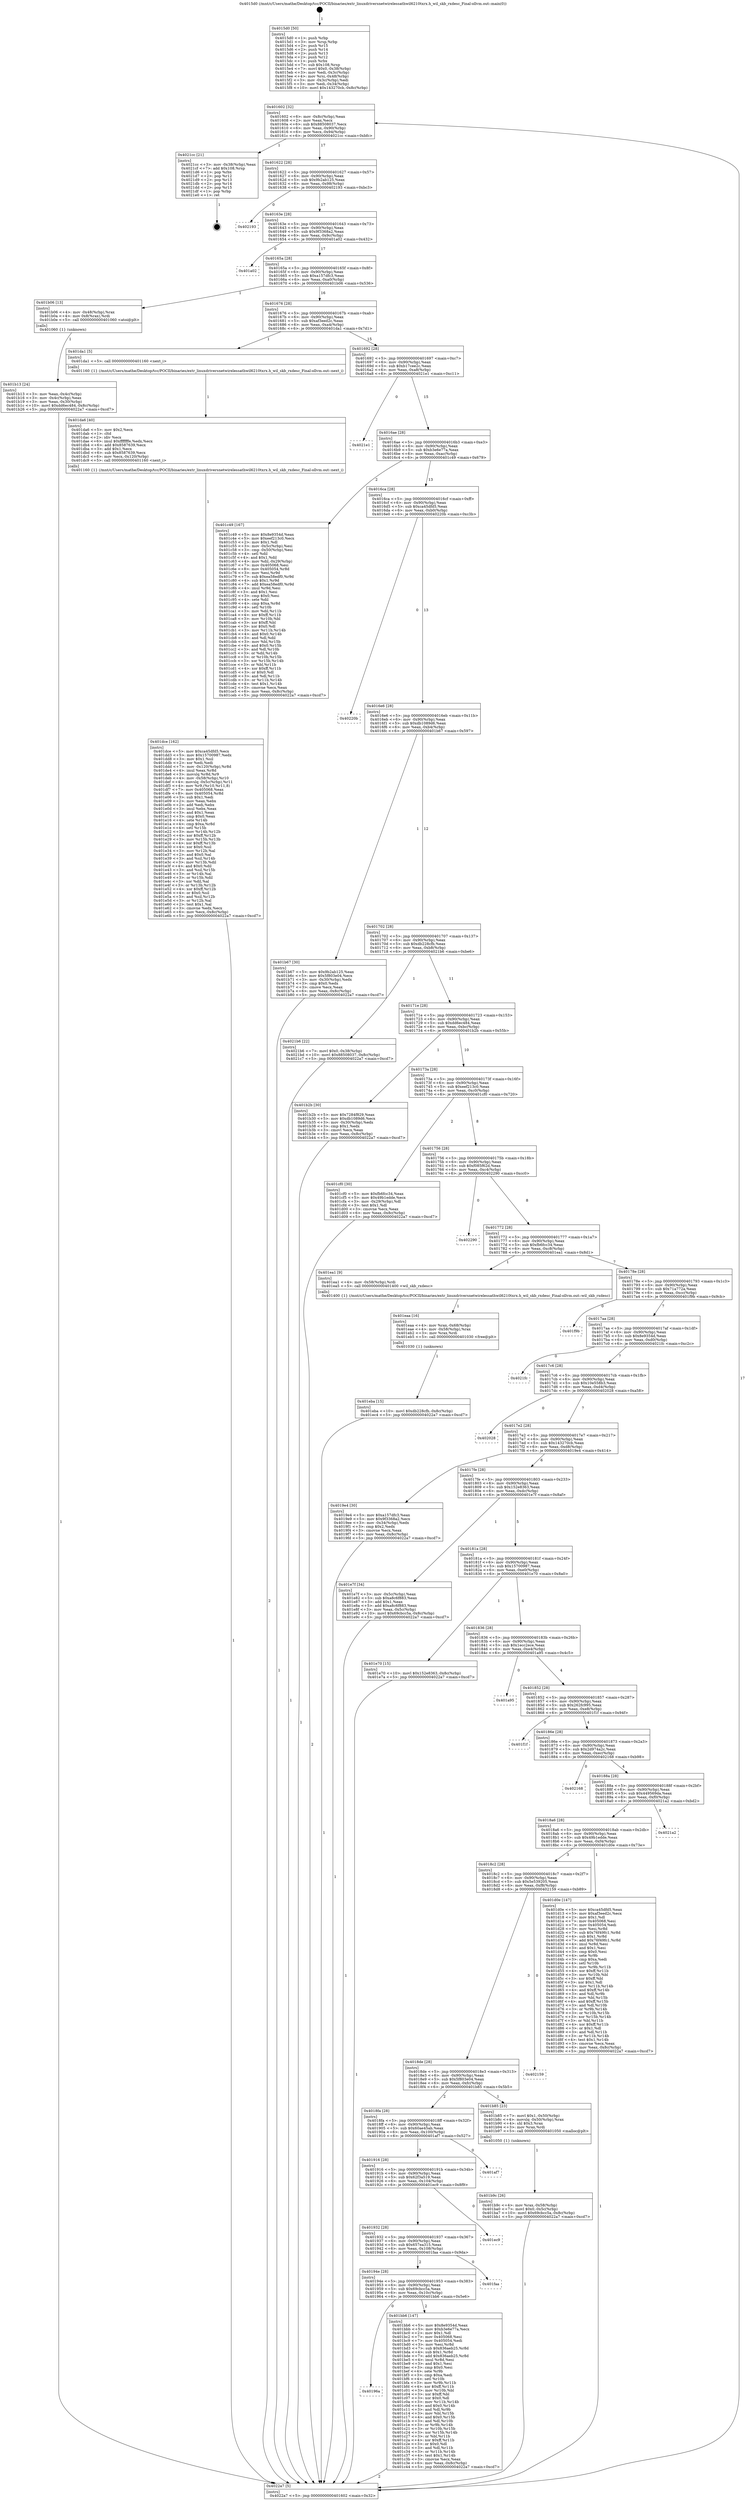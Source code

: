 digraph "0x4015d0" {
  label = "0x4015d0 (/mnt/c/Users/mathe/Desktop/tcc/POCII/binaries/extr_linuxdriversnetwirelessathwil6210txrx.h_wil_skb_rxdesc_Final-ollvm.out::main(0))"
  labelloc = "t"
  node[shape=record]

  Entry [label="",width=0.3,height=0.3,shape=circle,fillcolor=black,style=filled]
  "0x401602" [label="{
     0x401602 [32]\l
     | [instrs]\l
     &nbsp;&nbsp;0x401602 \<+6\>: mov -0x8c(%rbp),%eax\l
     &nbsp;&nbsp;0x401608 \<+2\>: mov %eax,%ecx\l
     &nbsp;&nbsp;0x40160a \<+6\>: sub $0x88508037,%ecx\l
     &nbsp;&nbsp;0x401610 \<+6\>: mov %eax,-0x90(%rbp)\l
     &nbsp;&nbsp;0x401616 \<+6\>: mov %ecx,-0x94(%rbp)\l
     &nbsp;&nbsp;0x40161c \<+6\>: je 00000000004021cc \<main+0xbfc\>\l
  }"]
  "0x4021cc" [label="{
     0x4021cc [21]\l
     | [instrs]\l
     &nbsp;&nbsp;0x4021cc \<+3\>: mov -0x38(%rbp),%eax\l
     &nbsp;&nbsp;0x4021cf \<+7\>: add $0x108,%rsp\l
     &nbsp;&nbsp;0x4021d6 \<+1\>: pop %rbx\l
     &nbsp;&nbsp;0x4021d7 \<+2\>: pop %r12\l
     &nbsp;&nbsp;0x4021d9 \<+2\>: pop %r13\l
     &nbsp;&nbsp;0x4021db \<+2\>: pop %r14\l
     &nbsp;&nbsp;0x4021dd \<+2\>: pop %r15\l
     &nbsp;&nbsp;0x4021df \<+1\>: pop %rbp\l
     &nbsp;&nbsp;0x4021e0 \<+1\>: ret\l
  }"]
  "0x401622" [label="{
     0x401622 [28]\l
     | [instrs]\l
     &nbsp;&nbsp;0x401622 \<+5\>: jmp 0000000000401627 \<main+0x57\>\l
     &nbsp;&nbsp;0x401627 \<+6\>: mov -0x90(%rbp),%eax\l
     &nbsp;&nbsp;0x40162d \<+5\>: sub $0x9b2ab125,%eax\l
     &nbsp;&nbsp;0x401632 \<+6\>: mov %eax,-0x98(%rbp)\l
     &nbsp;&nbsp;0x401638 \<+6\>: je 0000000000402193 \<main+0xbc3\>\l
  }"]
  Exit [label="",width=0.3,height=0.3,shape=circle,fillcolor=black,style=filled,peripheries=2]
  "0x402193" [label="{
     0x402193\l
  }", style=dashed]
  "0x40163e" [label="{
     0x40163e [28]\l
     | [instrs]\l
     &nbsp;&nbsp;0x40163e \<+5\>: jmp 0000000000401643 \<main+0x73\>\l
     &nbsp;&nbsp;0x401643 \<+6\>: mov -0x90(%rbp),%eax\l
     &nbsp;&nbsp;0x401649 \<+5\>: sub $0x9f3368a2,%eax\l
     &nbsp;&nbsp;0x40164e \<+6\>: mov %eax,-0x9c(%rbp)\l
     &nbsp;&nbsp;0x401654 \<+6\>: je 0000000000401a02 \<main+0x432\>\l
  }"]
  "0x401eba" [label="{
     0x401eba [15]\l
     | [instrs]\l
     &nbsp;&nbsp;0x401eba \<+10\>: movl $0xdb228cfb,-0x8c(%rbp)\l
     &nbsp;&nbsp;0x401ec4 \<+5\>: jmp 00000000004022a7 \<main+0xcd7\>\l
  }"]
  "0x401a02" [label="{
     0x401a02\l
  }", style=dashed]
  "0x40165a" [label="{
     0x40165a [28]\l
     | [instrs]\l
     &nbsp;&nbsp;0x40165a \<+5\>: jmp 000000000040165f \<main+0x8f\>\l
     &nbsp;&nbsp;0x40165f \<+6\>: mov -0x90(%rbp),%eax\l
     &nbsp;&nbsp;0x401665 \<+5\>: sub $0xa157dfc3,%eax\l
     &nbsp;&nbsp;0x40166a \<+6\>: mov %eax,-0xa0(%rbp)\l
     &nbsp;&nbsp;0x401670 \<+6\>: je 0000000000401b06 \<main+0x536\>\l
  }"]
  "0x401eaa" [label="{
     0x401eaa [16]\l
     | [instrs]\l
     &nbsp;&nbsp;0x401eaa \<+4\>: mov %rax,-0x68(%rbp)\l
     &nbsp;&nbsp;0x401eae \<+4\>: mov -0x58(%rbp),%rax\l
     &nbsp;&nbsp;0x401eb2 \<+3\>: mov %rax,%rdi\l
     &nbsp;&nbsp;0x401eb5 \<+5\>: call 0000000000401030 \<free@plt\>\l
     | [calls]\l
     &nbsp;&nbsp;0x401030 \{1\} (unknown)\l
  }"]
  "0x401b06" [label="{
     0x401b06 [13]\l
     | [instrs]\l
     &nbsp;&nbsp;0x401b06 \<+4\>: mov -0x48(%rbp),%rax\l
     &nbsp;&nbsp;0x401b0a \<+4\>: mov 0x8(%rax),%rdi\l
     &nbsp;&nbsp;0x401b0e \<+5\>: call 0000000000401060 \<atoi@plt\>\l
     | [calls]\l
     &nbsp;&nbsp;0x401060 \{1\} (unknown)\l
  }"]
  "0x401676" [label="{
     0x401676 [28]\l
     | [instrs]\l
     &nbsp;&nbsp;0x401676 \<+5\>: jmp 000000000040167b \<main+0xab\>\l
     &nbsp;&nbsp;0x40167b \<+6\>: mov -0x90(%rbp),%eax\l
     &nbsp;&nbsp;0x401681 \<+5\>: sub $0xaf3eed2c,%eax\l
     &nbsp;&nbsp;0x401686 \<+6\>: mov %eax,-0xa4(%rbp)\l
     &nbsp;&nbsp;0x40168c \<+6\>: je 0000000000401da1 \<main+0x7d1\>\l
  }"]
  "0x401dce" [label="{
     0x401dce [162]\l
     | [instrs]\l
     &nbsp;&nbsp;0x401dce \<+5\>: mov $0xca45dfd5,%ecx\l
     &nbsp;&nbsp;0x401dd3 \<+5\>: mov $0x15700987,%edx\l
     &nbsp;&nbsp;0x401dd8 \<+3\>: mov $0x1,%sil\l
     &nbsp;&nbsp;0x401ddb \<+2\>: xor %edi,%edi\l
     &nbsp;&nbsp;0x401ddd \<+7\>: mov -0x120(%rbp),%r8d\l
     &nbsp;&nbsp;0x401de4 \<+4\>: imul %eax,%r8d\l
     &nbsp;&nbsp;0x401de8 \<+3\>: movslq %r8d,%r9\l
     &nbsp;&nbsp;0x401deb \<+4\>: mov -0x58(%rbp),%r10\l
     &nbsp;&nbsp;0x401def \<+4\>: movslq -0x5c(%rbp),%r11\l
     &nbsp;&nbsp;0x401df3 \<+4\>: mov %r9,(%r10,%r11,8)\l
     &nbsp;&nbsp;0x401df7 \<+7\>: mov 0x405068,%eax\l
     &nbsp;&nbsp;0x401dfe \<+8\>: mov 0x405054,%r8d\l
     &nbsp;&nbsp;0x401e06 \<+3\>: sub $0x1,%edi\l
     &nbsp;&nbsp;0x401e09 \<+2\>: mov %eax,%ebx\l
     &nbsp;&nbsp;0x401e0b \<+2\>: add %edi,%ebx\l
     &nbsp;&nbsp;0x401e0d \<+3\>: imul %ebx,%eax\l
     &nbsp;&nbsp;0x401e10 \<+3\>: and $0x1,%eax\l
     &nbsp;&nbsp;0x401e13 \<+3\>: cmp $0x0,%eax\l
     &nbsp;&nbsp;0x401e16 \<+4\>: sete %r14b\l
     &nbsp;&nbsp;0x401e1a \<+4\>: cmp $0xa,%r8d\l
     &nbsp;&nbsp;0x401e1e \<+4\>: setl %r15b\l
     &nbsp;&nbsp;0x401e22 \<+3\>: mov %r14b,%r12b\l
     &nbsp;&nbsp;0x401e25 \<+4\>: xor $0xff,%r12b\l
     &nbsp;&nbsp;0x401e29 \<+3\>: mov %r15b,%r13b\l
     &nbsp;&nbsp;0x401e2c \<+4\>: xor $0xff,%r13b\l
     &nbsp;&nbsp;0x401e30 \<+4\>: xor $0x0,%sil\l
     &nbsp;&nbsp;0x401e34 \<+3\>: mov %r12b,%al\l
     &nbsp;&nbsp;0x401e37 \<+2\>: and $0x0,%al\l
     &nbsp;&nbsp;0x401e39 \<+3\>: and %sil,%r14b\l
     &nbsp;&nbsp;0x401e3c \<+3\>: mov %r13b,%dil\l
     &nbsp;&nbsp;0x401e3f \<+4\>: and $0x0,%dil\l
     &nbsp;&nbsp;0x401e43 \<+3\>: and %sil,%r15b\l
     &nbsp;&nbsp;0x401e46 \<+3\>: or %r14b,%al\l
     &nbsp;&nbsp;0x401e49 \<+3\>: or %r15b,%dil\l
     &nbsp;&nbsp;0x401e4c \<+3\>: xor %dil,%al\l
     &nbsp;&nbsp;0x401e4f \<+3\>: or %r13b,%r12b\l
     &nbsp;&nbsp;0x401e52 \<+4\>: xor $0xff,%r12b\l
     &nbsp;&nbsp;0x401e56 \<+4\>: or $0x0,%sil\l
     &nbsp;&nbsp;0x401e5a \<+3\>: and %sil,%r12b\l
     &nbsp;&nbsp;0x401e5d \<+3\>: or %r12b,%al\l
     &nbsp;&nbsp;0x401e60 \<+2\>: test $0x1,%al\l
     &nbsp;&nbsp;0x401e62 \<+3\>: cmovne %edx,%ecx\l
     &nbsp;&nbsp;0x401e65 \<+6\>: mov %ecx,-0x8c(%rbp)\l
     &nbsp;&nbsp;0x401e6b \<+5\>: jmp 00000000004022a7 \<main+0xcd7\>\l
  }"]
  "0x401da1" [label="{
     0x401da1 [5]\l
     | [instrs]\l
     &nbsp;&nbsp;0x401da1 \<+5\>: call 0000000000401160 \<next_i\>\l
     | [calls]\l
     &nbsp;&nbsp;0x401160 \{1\} (/mnt/c/Users/mathe/Desktop/tcc/POCII/binaries/extr_linuxdriversnetwirelessathwil6210txrx.h_wil_skb_rxdesc_Final-ollvm.out::next_i)\l
  }"]
  "0x401692" [label="{
     0x401692 [28]\l
     | [instrs]\l
     &nbsp;&nbsp;0x401692 \<+5\>: jmp 0000000000401697 \<main+0xc7\>\l
     &nbsp;&nbsp;0x401697 \<+6\>: mov -0x90(%rbp),%eax\l
     &nbsp;&nbsp;0x40169d \<+5\>: sub $0xb17cee2c,%eax\l
     &nbsp;&nbsp;0x4016a2 \<+6\>: mov %eax,-0xa8(%rbp)\l
     &nbsp;&nbsp;0x4016a8 \<+6\>: je 00000000004021e1 \<main+0xc11\>\l
  }"]
  "0x401da6" [label="{
     0x401da6 [40]\l
     | [instrs]\l
     &nbsp;&nbsp;0x401da6 \<+5\>: mov $0x2,%ecx\l
     &nbsp;&nbsp;0x401dab \<+1\>: cltd\l
     &nbsp;&nbsp;0x401dac \<+2\>: idiv %ecx\l
     &nbsp;&nbsp;0x401dae \<+6\>: imul $0xfffffffe,%edx,%ecx\l
     &nbsp;&nbsp;0x401db4 \<+6\>: add $0x8587639,%ecx\l
     &nbsp;&nbsp;0x401dba \<+3\>: add $0x1,%ecx\l
     &nbsp;&nbsp;0x401dbd \<+6\>: sub $0x8587639,%ecx\l
     &nbsp;&nbsp;0x401dc3 \<+6\>: mov %ecx,-0x120(%rbp)\l
     &nbsp;&nbsp;0x401dc9 \<+5\>: call 0000000000401160 \<next_i\>\l
     | [calls]\l
     &nbsp;&nbsp;0x401160 \{1\} (/mnt/c/Users/mathe/Desktop/tcc/POCII/binaries/extr_linuxdriversnetwirelessathwil6210txrx.h_wil_skb_rxdesc_Final-ollvm.out::next_i)\l
  }"]
  "0x4021e1" [label="{
     0x4021e1\l
  }", style=dashed]
  "0x4016ae" [label="{
     0x4016ae [28]\l
     | [instrs]\l
     &nbsp;&nbsp;0x4016ae \<+5\>: jmp 00000000004016b3 \<main+0xe3\>\l
     &nbsp;&nbsp;0x4016b3 \<+6\>: mov -0x90(%rbp),%eax\l
     &nbsp;&nbsp;0x4016b9 \<+5\>: sub $0xb3e6e77a,%eax\l
     &nbsp;&nbsp;0x4016be \<+6\>: mov %eax,-0xac(%rbp)\l
     &nbsp;&nbsp;0x4016c4 \<+6\>: je 0000000000401c49 \<main+0x679\>\l
  }"]
  "0x40196a" [label="{
     0x40196a\l
  }", style=dashed]
  "0x401c49" [label="{
     0x401c49 [167]\l
     | [instrs]\l
     &nbsp;&nbsp;0x401c49 \<+5\>: mov $0x8e9354d,%eax\l
     &nbsp;&nbsp;0x401c4e \<+5\>: mov $0xeef213c0,%ecx\l
     &nbsp;&nbsp;0x401c53 \<+2\>: mov $0x1,%dl\l
     &nbsp;&nbsp;0x401c55 \<+3\>: mov -0x5c(%rbp),%esi\l
     &nbsp;&nbsp;0x401c58 \<+3\>: cmp -0x50(%rbp),%esi\l
     &nbsp;&nbsp;0x401c5b \<+4\>: setl %dil\l
     &nbsp;&nbsp;0x401c5f \<+4\>: and $0x1,%dil\l
     &nbsp;&nbsp;0x401c63 \<+4\>: mov %dil,-0x29(%rbp)\l
     &nbsp;&nbsp;0x401c67 \<+7\>: mov 0x405068,%esi\l
     &nbsp;&nbsp;0x401c6e \<+8\>: mov 0x405054,%r8d\l
     &nbsp;&nbsp;0x401c76 \<+3\>: mov %esi,%r9d\l
     &nbsp;&nbsp;0x401c79 \<+7\>: sub $0xea58edf0,%r9d\l
     &nbsp;&nbsp;0x401c80 \<+4\>: sub $0x1,%r9d\l
     &nbsp;&nbsp;0x401c84 \<+7\>: add $0xea58edf0,%r9d\l
     &nbsp;&nbsp;0x401c8b \<+4\>: imul %r9d,%esi\l
     &nbsp;&nbsp;0x401c8f \<+3\>: and $0x1,%esi\l
     &nbsp;&nbsp;0x401c92 \<+3\>: cmp $0x0,%esi\l
     &nbsp;&nbsp;0x401c95 \<+4\>: sete %dil\l
     &nbsp;&nbsp;0x401c99 \<+4\>: cmp $0xa,%r8d\l
     &nbsp;&nbsp;0x401c9d \<+4\>: setl %r10b\l
     &nbsp;&nbsp;0x401ca1 \<+3\>: mov %dil,%r11b\l
     &nbsp;&nbsp;0x401ca4 \<+4\>: xor $0xff,%r11b\l
     &nbsp;&nbsp;0x401ca8 \<+3\>: mov %r10b,%bl\l
     &nbsp;&nbsp;0x401cab \<+3\>: xor $0xff,%bl\l
     &nbsp;&nbsp;0x401cae \<+3\>: xor $0x0,%dl\l
     &nbsp;&nbsp;0x401cb1 \<+3\>: mov %r11b,%r14b\l
     &nbsp;&nbsp;0x401cb4 \<+4\>: and $0x0,%r14b\l
     &nbsp;&nbsp;0x401cb8 \<+3\>: and %dl,%dil\l
     &nbsp;&nbsp;0x401cbb \<+3\>: mov %bl,%r15b\l
     &nbsp;&nbsp;0x401cbe \<+4\>: and $0x0,%r15b\l
     &nbsp;&nbsp;0x401cc2 \<+3\>: and %dl,%r10b\l
     &nbsp;&nbsp;0x401cc5 \<+3\>: or %dil,%r14b\l
     &nbsp;&nbsp;0x401cc8 \<+3\>: or %r10b,%r15b\l
     &nbsp;&nbsp;0x401ccb \<+3\>: xor %r15b,%r14b\l
     &nbsp;&nbsp;0x401cce \<+3\>: or %bl,%r11b\l
     &nbsp;&nbsp;0x401cd1 \<+4\>: xor $0xff,%r11b\l
     &nbsp;&nbsp;0x401cd5 \<+3\>: or $0x0,%dl\l
     &nbsp;&nbsp;0x401cd8 \<+3\>: and %dl,%r11b\l
     &nbsp;&nbsp;0x401cdb \<+3\>: or %r11b,%r14b\l
     &nbsp;&nbsp;0x401cde \<+4\>: test $0x1,%r14b\l
     &nbsp;&nbsp;0x401ce2 \<+3\>: cmovne %ecx,%eax\l
     &nbsp;&nbsp;0x401ce5 \<+6\>: mov %eax,-0x8c(%rbp)\l
     &nbsp;&nbsp;0x401ceb \<+5\>: jmp 00000000004022a7 \<main+0xcd7\>\l
  }"]
  "0x4016ca" [label="{
     0x4016ca [28]\l
     | [instrs]\l
     &nbsp;&nbsp;0x4016ca \<+5\>: jmp 00000000004016cf \<main+0xff\>\l
     &nbsp;&nbsp;0x4016cf \<+6\>: mov -0x90(%rbp),%eax\l
     &nbsp;&nbsp;0x4016d5 \<+5\>: sub $0xca45dfd5,%eax\l
     &nbsp;&nbsp;0x4016da \<+6\>: mov %eax,-0xb0(%rbp)\l
     &nbsp;&nbsp;0x4016e0 \<+6\>: je 000000000040220b \<main+0xc3b\>\l
  }"]
  "0x401bb6" [label="{
     0x401bb6 [147]\l
     | [instrs]\l
     &nbsp;&nbsp;0x401bb6 \<+5\>: mov $0x8e9354d,%eax\l
     &nbsp;&nbsp;0x401bbb \<+5\>: mov $0xb3e6e77a,%ecx\l
     &nbsp;&nbsp;0x401bc0 \<+2\>: mov $0x1,%dl\l
     &nbsp;&nbsp;0x401bc2 \<+7\>: mov 0x405068,%esi\l
     &nbsp;&nbsp;0x401bc9 \<+7\>: mov 0x405054,%edi\l
     &nbsp;&nbsp;0x401bd0 \<+3\>: mov %esi,%r8d\l
     &nbsp;&nbsp;0x401bd3 \<+7\>: sub $0x836aeb25,%r8d\l
     &nbsp;&nbsp;0x401bda \<+4\>: sub $0x1,%r8d\l
     &nbsp;&nbsp;0x401bde \<+7\>: add $0x836aeb25,%r8d\l
     &nbsp;&nbsp;0x401be5 \<+4\>: imul %r8d,%esi\l
     &nbsp;&nbsp;0x401be9 \<+3\>: and $0x1,%esi\l
     &nbsp;&nbsp;0x401bec \<+3\>: cmp $0x0,%esi\l
     &nbsp;&nbsp;0x401bef \<+4\>: sete %r9b\l
     &nbsp;&nbsp;0x401bf3 \<+3\>: cmp $0xa,%edi\l
     &nbsp;&nbsp;0x401bf6 \<+4\>: setl %r10b\l
     &nbsp;&nbsp;0x401bfa \<+3\>: mov %r9b,%r11b\l
     &nbsp;&nbsp;0x401bfd \<+4\>: xor $0xff,%r11b\l
     &nbsp;&nbsp;0x401c01 \<+3\>: mov %r10b,%bl\l
     &nbsp;&nbsp;0x401c04 \<+3\>: xor $0xff,%bl\l
     &nbsp;&nbsp;0x401c07 \<+3\>: xor $0x0,%dl\l
     &nbsp;&nbsp;0x401c0a \<+3\>: mov %r11b,%r14b\l
     &nbsp;&nbsp;0x401c0d \<+4\>: and $0x0,%r14b\l
     &nbsp;&nbsp;0x401c11 \<+3\>: and %dl,%r9b\l
     &nbsp;&nbsp;0x401c14 \<+3\>: mov %bl,%r15b\l
     &nbsp;&nbsp;0x401c17 \<+4\>: and $0x0,%r15b\l
     &nbsp;&nbsp;0x401c1b \<+3\>: and %dl,%r10b\l
     &nbsp;&nbsp;0x401c1e \<+3\>: or %r9b,%r14b\l
     &nbsp;&nbsp;0x401c21 \<+3\>: or %r10b,%r15b\l
     &nbsp;&nbsp;0x401c24 \<+3\>: xor %r15b,%r14b\l
     &nbsp;&nbsp;0x401c27 \<+3\>: or %bl,%r11b\l
     &nbsp;&nbsp;0x401c2a \<+4\>: xor $0xff,%r11b\l
     &nbsp;&nbsp;0x401c2e \<+3\>: or $0x0,%dl\l
     &nbsp;&nbsp;0x401c31 \<+3\>: and %dl,%r11b\l
     &nbsp;&nbsp;0x401c34 \<+3\>: or %r11b,%r14b\l
     &nbsp;&nbsp;0x401c37 \<+4\>: test $0x1,%r14b\l
     &nbsp;&nbsp;0x401c3b \<+3\>: cmovne %ecx,%eax\l
     &nbsp;&nbsp;0x401c3e \<+6\>: mov %eax,-0x8c(%rbp)\l
     &nbsp;&nbsp;0x401c44 \<+5\>: jmp 00000000004022a7 \<main+0xcd7\>\l
  }"]
  "0x40220b" [label="{
     0x40220b\l
  }", style=dashed]
  "0x4016e6" [label="{
     0x4016e6 [28]\l
     | [instrs]\l
     &nbsp;&nbsp;0x4016e6 \<+5\>: jmp 00000000004016eb \<main+0x11b\>\l
     &nbsp;&nbsp;0x4016eb \<+6\>: mov -0x90(%rbp),%eax\l
     &nbsp;&nbsp;0x4016f1 \<+5\>: sub $0xdb1089d6,%eax\l
     &nbsp;&nbsp;0x4016f6 \<+6\>: mov %eax,-0xb4(%rbp)\l
     &nbsp;&nbsp;0x4016fc \<+6\>: je 0000000000401b67 \<main+0x597\>\l
  }"]
  "0x40194e" [label="{
     0x40194e [28]\l
     | [instrs]\l
     &nbsp;&nbsp;0x40194e \<+5\>: jmp 0000000000401953 \<main+0x383\>\l
     &nbsp;&nbsp;0x401953 \<+6\>: mov -0x90(%rbp),%eax\l
     &nbsp;&nbsp;0x401959 \<+5\>: sub $0x69cbcc5a,%eax\l
     &nbsp;&nbsp;0x40195e \<+6\>: mov %eax,-0x10c(%rbp)\l
     &nbsp;&nbsp;0x401964 \<+6\>: je 0000000000401bb6 \<main+0x5e6\>\l
  }"]
  "0x401b67" [label="{
     0x401b67 [30]\l
     | [instrs]\l
     &nbsp;&nbsp;0x401b67 \<+5\>: mov $0x9b2ab125,%eax\l
     &nbsp;&nbsp;0x401b6c \<+5\>: mov $0x5f803e04,%ecx\l
     &nbsp;&nbsp;0x401b71 \<+3\>: mov -0x30(%rbp),%edx\l
     &nbsp;&nbsp;0x401b74 \<+3\>: cmp $0x0,%edx\l
     &nbsp;&nbsp;0x401b77 \<+3\>: cmove %ecx,%eax\l
     &nbsp;&nbsp;0x401b7a \<+6\>: mov %eax,-0x8c(%rbp)\l
     &nbsp;&nbsp;0x401b80 \<+5\>: jmp 00000000004022a7 \<main+0xcd7\>\l
  }"]
  "0x401702" [label="{
     0x401702 [28]\l
     | [instrs]\l
     &nbsp;&nbsp;0x401702 \<+5\>: jmp 0000000000401707 \<main+0x137\>\l
     &nbsp;&nbsp;0x401707 \<+6\>: mov -0x90(%rbp),%eax\l
     &nbsp;&nbsp;0x40170d \<+5\>: sub $0xdb228cfb,%eax\l
     &nbsp;&nbsp;0x401712 \<+6\>: mov %eax,-0xb8(%rbp)\l
     &nbsp;&nbsp;0x401718 \<+6\>: je 00000000004021b6 \<main+0xbe6\>\l
  }"]
  "0x401faa" [label="{
     0x401faa\l
  }", style=dashed]
  "0x4021b6" [label="{
     0x4021b6 [22]\l
     | [instrs]\l
     &nbsp;&nbsp;0x4021b6 \<+7\>: movl $0x0,-0x38(%rbp)\l
     &nbsp;&nbsp;0x4021bd \<+10\>: movl $0x88508037,-0x8c(%rbp)\l
     &nbsp;&nbsp;0x4021c7 \<+5\>: jmp 00000000004022a7 \<main+0xcd7\>\l
  }"]
  "0x40171e" [label="{
     0x40171e [28]\l
     | [instrs]\l
     &nbsp;&nbsp;0x40171e \<+5\>: jmp 0000000000401723 \<main+0x153\>\l
     &nbsp;&nbsp;0x401723 \<+6\>: mov -0x90(%rbp),%eax\l
     &nbsp;&nbsp;0x401729 \<+5\>: sub $0xdd6ec484,%eax\l
     &nbsp;&nbsp;0x40172e \<+6\>: mov %eax,-0xbc(%rbp)\l
     &nbsp;&nbsp;0x401734 \<+6\>: je 0000000000401b2b \<main+0x55b\>\l
  }"]
  "0x401932" [label="{
     0x401932 [28]\l
     | [instrs]\l
     &nbsp;&nbsp;0x401932 \<+5\>: jmp 0000000000401937 \<main+0x367\>\l
     &nbsp;&nbsp;0x401937 \<+6\>: mov -0x90(%rbp),%eax\l
     &nbsp;&nbsp;0x40193d \<+5\>: sub $0x657ea315,%eax\l
     &nbsp;&nbsp;0x401942 \<+6\>: mov %eax,-0x108(%rbp)\l
     &nbsp;&nbsp;0x401948 \<+6\>: je 0000000000401faa \<main+0x9da\>\l
  }"]
  "0x401b2b" [label="{
     0x401b2b [30]\l
     | [instrs]\l
     &nbsp;&nbsp;0x401b2b \<+5\>: mov $0x7284f829,%eax\l
     &nbsp;&nbsp;0x401b30 \<+5\>: mov $0xdb1089d6,%ecx\l
     &nbsp;&nbsp;0x401b35 \<+3\>: mov -0x30(%rbp),%edx\l
     &nbsp;&nbsp;0x401b38 \<+3\>: cmp $0x1,%edx\l
     &nbsp;&nbsp;0x401b3b \<+3\>: cmovl %ecx,%eax\l
     &nbsp;&nbsp;0x401b3e \<+6\>: mov %eax,-0x8c(%rbp)\l
     &nbsp;&nbsp;0x401b44 \<+5\>: jmp 00000000004022a7 \<main+0xcd7\>\l
  }"]
  "0x40173a" [label="{
     0x40173a [28]\l
     | [instrs]\l
     &nbsp;&nbsp;0x40173a \<+5\>: jmp 000000000040173f \<main+0x16f\>\l
     &nbsp;&nbsp;0x40173f \<+6\>: mov -0x90(%rbp),%eax\l
     &nbsp;&nbsp;0x401745 \<+5\>: sub $0xeef213c0,%eax\l
     &nbsp;&nbsp;0x40174a \<+6\>: mov %eax,-0xc0(%rbp)\l
     &nbsp;&nbsp;0x401750 \<+6\>: je 0000000000401cf0 \<main+0x720\>\l
  }"]
  "0x401ec9" [label="{
     0x401ec9\l
  }", style=dashed]
  "0x401cf0" [label="{
     0x401cf0 [30]\l
     | [instrs]\l
     &nbsp;&nbsp;0x401cf0 \<+5\>: mov $0xfb6fcc34,%eax\l
     &nbsp;&nbsp;0x401cf5 \<+5\>: mov $0x49b1edde,%ecx\l
     &nbsp;&nbsp;0x401cfa \<+3\>: mov -0x29(%rbp),%dl\l
     &nbsp;&nbsp;0x401cfd \<+3\>: test $0x1,%dl\l
     &nbsp;&nbsp;0x401d00 \<+3\>: cmovne %ecx,%eax\l
     &nbsp;&nbsp;0x401d03 \<+6\>: mov %eax,-0x8c(%rbp)\l
     &nbsp;&nbsp;0x401d09 \<+5\>: jmp 00000000004022a7 \<main+0xcd7\>\l
  }"]
  "0x401756" [label="{
     0x401756 [28]\l
     | [instrs]\l
     &nbsp;&nbsp;0x401756 \<+5\>: jmp 000000000040175b \<main+0x18b\>\l
     &nbsp;&nbsp;0x40175b \<+6\>: mov -0x90(%rbp),%eax\l
     &nbsp;&nbsp;0x401761 \<+5\>: sub $0xf085f62d,%eax\l
     &nbsp;&nbsp;0x401766 \<+6\>: mov %eax,-0xc4(%rbp)\l
     &nbsp;&nbsp;0x40176c \<+6\>: je 0000000000402290 \<main+0xcc0\>\l
  }"]
  "0x401916" [label="{
     0x401916 [28]\l
     | [instrs]\l
     &nbsp;&nbsp;0x401916 \<+5\>: jmp 000000000040191b \<main+0x34b\>\l
     &nbsp;&nbsp;0x40191b \<+6\>: mov -0x90(%rbp),%eax\l
     &nbsp;&nbsp;0x401921 \<+5\>: sub $0x62f3a519,%eax\l
     &nbsp;&nbsp;0x401926 \<+6\>: mov %eax,-0x104(%rbp)\l
     &nbsp;&nbsp;0x40192c \<+6\>: je 0000000000401ec9 \<main+0x8f9\>\l
  }"]
  "0x402290" [label="{
     0x402290\l
  }", style=dashed]
  "0x401772" [label="{
     0x401772 [28]\l
     | [instrs]\l
     &nbsp;&nbsp;0x401772 \<+5\>: jmp 0000000000401777 \<main+0x1a7\>\l
     &nbsp;&nbsp;0x401777 \<+6\>: mov -0x90(%rbp),%eax\l
     &nbsp;&nbsp;0x40177d \<+5\>: sub $0xfb6fcc34,%eax\l
     &nbsp;&nbsp;0x401782 \<+6\>: mov %eax,-0xc8(%rbp)\l
     &nbsp;&nbsp;0x401788 \<+6\>: je 0000000000401ea1 \<main+0x8d1\>\l
  }"]
  "0x401af7" [label="{
     0x401af7\l
  }", style=dashed]
  "0x401ea1" [label="{
     0x401ea1 [9]\l
     | [instrs]\l
     &nbsp;&nbsp;0x401ea1 \<+4\>: mov -0x58(%rbp),%rdi\l
     &nbsp;&nbsp;0x401ea5 \<+5\>: call 0000000000401400 \<wil_skb_rxdesc\>\l
     | [calls]\l
     &nbsp;&nbsp;0x401400 \{1\} (/mnt/c/Users/mathe/Desktop/tcc/POCII/binaries/extr_linuxdriversnetwirelessathwil6210txrx.h_wil_skb_rxdesc_Final-ollvm.out::wil_skb_rxdesc)\l
  }"]
  "0x40178e" [label="{
     0x40178e [28]\l
     | [instrs]\l
     &nbsp;&nbsp;0x40178e \<+5\>: jmp 0000000000401793 \<main+0x1c3\>\l
     &nbsp;&nbsp;0x401793 \<+6\>: mov -0x90(%rbp),%eax\l
     &nbsp;&nbsp;0x401799 \<+5\>: sub $0x71a772a,%eax\l
     &nbsp;&nbsp;0x40179e \<+6\>: mov %eax,-0xcc(%rbp)\l
     &nbsp;&nbsp;0x4017a4 \<+6\>: je 0000000000401f9b \<main+0x9cb\>\l
  }"]
  "0x401b9c" [label="{
     0x401b9c [26]\l
     | [instrs]\l
     &nbsp;&nbsp;0x401b9c \<+4\>: mov %rax,-0x58(%rbp)\l
     &nbsp;&nbsp;0x401ba0 \<+7\>: movl $0x0,-0x5c(%rbp)\l
     &nbsp;&nbsp;0x401ba7 \<+10\>: movl $0x69cbcc5a,-0x8c(%rbp)\l
     &nbsp;&nbsp;0x401bb1 \<+5\>: jmp 00000000004022a7 \<main+0xcd7\>\l
  }"]
  "0x401f9b" [label="{
     0x401f9b\l
  }", style=dashed]
  "0x4017aa" [label="{
     0x4017aa [28]\l
     | [instrs]\l
     &nbsp;&nbsp;0x4017aa \<+5\>: jmp 00000000004017af \<main+0x1df\>\l
     &nbsp;&nbsp;0x4017af \<+6\>: mov -0x90(%rbp),%eax\l
     &nbsp;&nbsp;0x4017b5 \<+5\>: sub $0x8e9354d,%eax\l
     &nbsp;&nbsp;0x4017ba \<+6\>: mov %eax,-0xd0(%rbp)\l
     &nbsp;&nbsp;0x4017c0 \<+6\>: je 00000000004021fc \<main+0xc2c\>\l
  }"]
  "0x4018fa" [label="{
     0x4018fa [28]\l
     | [instrs]\l
     &nbsp;&nbsp;0x4018fa \<+5\>: jmp 00000000004018ff \<main+0x32f\>\l
     &nbsp;&nbsp;0x4018ff \<+6\>: mov -0x90(%rbp),%eax\l
     &nbsp;&nbsp;0x401905 \<+5\>: sub $0x60ae45ab,%eax\l
     &nbsp;&nbsp;0x40190a \<+6\>: mov %eax,-0x100(%rbp)\l
     &nbsp;&nbsp;0x401910 \<+6\>: je 0000000000401af7 \<main+0x527\>\l
  }"]
  "0x4021fc" [label="{
     0x4021fc\l
  }", style=dashed]
  "0x4017c6" [label="{
     0x4017c6 [28]\l
     | [instrs]\l
     &nbsp;&nbsp;0x4017c6 \<+5\>: jmp 00000000004017cb \<main+0x1fb\>\l
     &nbsp;&nbsp;0x4017cb \<+6\>: mov -0x90(%rbp),%eax\l
     &nbsp;&nbsp;0x4017d1 \<+5\>: sub $0x10e558b3,%eax\l
     &nbsp;&nbsp;0x4017d6 \<+6\>: mov %eax,-0xd4(%rbp)\l
     &nbsp;&nbsp;0x4017dc \<+6\>: je 0000000000402028 \<main+0xa58\>\l
  }"]
  "0x401b85" [label="{
     0x401b85 [23]\l
     | [instrs]\l
     &nbsp;&nbsp;0x401b85 \<+7\>: movl $0x1,-0x50(%rbp)\l
     &nbsp;&nbsp;0x401b8c \<+4\>: movslq -0x50(%rbp),%rax\l
     &nbsp;&nbsp;0x401b90 \<+4\>: shl $0x3,%rax\l
     &nbsp;&nbsp;0x401b94 \<+3\>: mov %rax,%rdi\l
     &nbsp;&nbsp;0x401b97 \<+5\>: call 0000000000401050 \<malloc@plt\>\l
     | [calls]\l
     &nbsp;&nbsp;0x401050 \{1\} (unknown)\l
  }"]
  "0x402028" [label="{
     0x402028\l
  }", style=dashed]
  "0x4017e2" [label="{
     0x4017e2 [28]\l
     | [instrs]\l
     &nbsp;&nbsp;0x4017e2 \<+5\>: jmp 00000000004017e7 \<main+0x217\>\l
     &nbsp;&nbsp;0x4017e7 \<+6\>: mov -0x90(%rbp),%eax\l
     &nbsp;&nbsp;0x4017ed \<+5\>: sub $0x143270cb,%eax\l
     &nbsp;&nbsp;0x4017f2 \<+6\>: mov %eax,-0xd8(%rbp)\l
     &nbsp;&nbsp;0x4017f8 \<+6\>: je 00000000004019e4 \<main+0x414\>\l
  }"]
  "0x4018de" [label="{
     0x4018de [28]\l
     | [instrs]\l
     &nbsp;&nbsp;0x4018de \<+5\>: jmp 00000000004018e3 \<main+0x313\>\l
     &nbsp;&nbsp;0x4018e3 \<+6\>: mov -0x90(%rbp),%eax\l
     &nbsp;&nbsp;0x4018e9 \<+5\>: sub $0x5f803e04,%eax\l
     &nbsp;&nbsp;0x4018ee \<+6\>: mov %eax,-0xfc(%rbp)\l
     &nbsp;&nbsp;0x4018f4 \<+6\>: je 0000000000401b85 \<main+0x5b5\>\l
  }"]
  "0x4019e4" [label="{
     0x4019e4 [30]\l
     | [instrs]\l
     &nbsp;&nbsp;0x4019e4 \<+5\>: mov $0xa157dfc3,%eax\l
     &nbsp;&nbsp;0x4019e9 \<+5\>: mov $0x9f3368a2,%ecx\l
     &nbsp;&nbsp;0x4019ee \<+3\>: mov -0x34(%rbp),%edx\l
     &nbsp;&nbsp;0x4019f1 \<+3\>: cmp $0x2,%edx\l
     &nbsp;&nbsp;0x4019f4 \<+3\>: cmovne %ecx,%eax\l
     &nbsp;&nbsp;0x4019f7 \<+6\>: mov %eax,-0x8c(%rbp)\l
     &nbsp;&nbsp;0x4019fd \<+5\>: jmp 00000000004022a7 \<main+0xcd7\>\l
  }"]
  "0x4017fe" [label="{
     0x4017fe [28]\l
     | [instrs]\l
     &nbsp;&nbsp;0x4017fe \<+5\>: jmp 0000000000401803 \<main+0x233\>\l
     &nbsp;&nbsp;0x401803 \<+6\>: mov -0x90(%rbp),%eax\l
     &nbsp;&nbsp;0x401809 \<+5\>: sub $0x152e8363,%eax\l
     &nbsp;&nbsp;0x40180e \<+6\>: mov %eax,-0xdc(%rbp)\l
     &nbsp;&nbsp;0x401814 \<+6\>: je 0000000000401e7f \<main+0x8af\>\l
  }"]
  "0x4022a7" [label="{
     0x4022a7 [5]\l
     | [instrs]\l
     &nbsp;&nbsp;0x4022a7 \<+5\>: jmp 0000000000401602 \<main+0x32\>\l
  }"]
  "0x4015d0" [label="{
     0x4015d0 [50]\l
     | [instrs]\l
     &nbsp;&nbsp;0x4015d0 \<+1\>: push %rbp\l
     &nbsp;&nbsp;0x4015d1 \<+3\>: mov %rsp,%rbp\l
     &nbsp;&nbsp;0x4015d4 \<+2\>: push %r15\l
     &nbsp;&nbsp;0x4015d6 \<+2\>: push %r14\l
     &nbsp;&nbsp;0x4015d8 \<+2\>: push %r13\l
     &nbsp;&nbsp;0x4015da \<+2\>: push %r12\l
     &nbsp;&nbsp;0x4015dc \<+1\>: push %rbx\l
     &nbsp;&nbsp;0x4015dd \<+7\>: sub $0x108,%rsp\l
     &nbsp;&nbsp;0x4015e4 \<+7\>: movl $0x0,-0x38(%rbp)\l
     &nbsp;&nbsp;0x4015eb \<+3\>: mov %edi,-0x3c(%rbp)\l
     &nbsp;&nbsp;0x4015ee \<+4\>: mov %rsi,-0x48(%rbp)\l
     &nbsp;&nbsp;0x4015f2 \<+3\>: mov -0x3c(%rbp),%edi\l
     &nbsp;&nbsp;0x4015f5 \<+3\>: mov %edi,-0x34(%rbp)\l
     &nbsp;&nbsp;0x4015f8 \<+10\>: movl $0x143270cb,-0x8c(%rbp)\l
  }"]
  "0x401b13" [label="{
     0x401b13 [24]\l
     | [instrs]\l
     &nbsp;&nbsp;0x401b13 \<+3\>: mov %eax,-0x4c(%rbp)\l
     &nbsp;&nbsp;0x401b16 \<+3\>: mov -0x4c(%rbp),%eax\l
     &nbsp;&nbsp;0x401b19 \<+3\>: mov %eax,-0x30(%rbp)\l
     &nbsp;&nbsp;0x401b1c \<+10\>: movl $0xdd6ec484,-0x8c(%rbp)\l
     &nbsp;&nbsp;0x401b26 \<+5\>: jmp 00000000004022a7 \<main+0xcd7\>\l
  }"]
  "0x402159" [label="{
     0x402159\l
  }", style=dashed]
  "0x401e7f" [label="{
     0x401e7f [34]\l
     | [instrs]\l
     &nbsp;&nbsp;0x401e7f \<+3\>: mov -0x5c(%rbp),%eax\l
     &nbsp;&nbsp;0x401e82 \<+5\>: sub $0xa8c6f883,%eax\l
     &nbsp;&nbsp;0x401e87 \<+3\>: add $0x1,%eax\l
     &nbsp;&nbsp;0x401e8a \<+5\>: add $0xa8c6f883,%eax\l
     &nbsp;&nbsp;0x401e8f \<+3\>: mov %eax,-0x5c(%rbp)\l
     &nbsp;&nbsp;0x401e92 \<+10\>: movl $0x69cbcc5a,-0x8c(%rbp)\l
     &nbsp;&nbsp;0x401e9c \<+5\>: jmp 00000000004022a7 \<main+0xcd7\>\l
  }"]
  "0x40181a" [label="{
     0x40181a [28]\l
     | [instrs]\l
     &nbsp;&nbsp;0x40181a \<+5\>: jmp 000000000040181f \<main+0x24f\>\l
     &nbsp;&nbsp;0x40181f \<+6\>: mov -0x90(%rbp),%eax\l
     &nbsp;&nbsp;0x401825 \<+5\>: sub $0x15700987,%eax\l
     &nbsp;&nbsp;0x40182a \<+6\>: mov %eax,-0xe0(%rbp)\l
     &nbsp;&nbsp;0x401830 \<+6\>: je 0000000000401e70 \<main+0x8a0\>\l
  }"]
  "0x4018c2" [label="{
     0x4018c2 [28]\l
     | [instrs]\l
     &nbsp;&nbsp;0x4018c2 \<+5\>: jmp 00000000004018c7 \<main+0x2f7\>\l
     &nbsp;&nbsp;0x4018c7 \<+6\>: mov -0x90(%rbp),%eax\l
     &nbsp;&nbsp;0x4018cd \<+5\>: sub $0x5e539205,%eax\l
     &nbsp;&nbsp;0x4018d2 \<+6\>: mov %eax,-0xf8(%rbp)\l
     &nbsp;&nbsp;0x4018d8 \<+6\>: je 0000000000402159 \<main+0xb89\>\l
  }"]
  "0x401e70" [label="{
     0x401e70 [15]\l
     | [instrs]\l
     &nbsp;&nbsp;0x401e70 \<+10\>: movl $0x152e8363,-0x8c(%rbp)\l
     &nbsp;&nbsp;0x401e7a \<+5\>: jmp 00000000004022a7 \<main+0xcd7\>\l
  }"]
  "0x401836" [label="{
     0x401836 [28]\l
     | [instrs]\l
     &nbsp;&nbsp;0x401836 \<+5\>: jmp 000000000040183b \<main+0x26b\>\l
     &nbsp;&nbsp;0x40183b \<+6\>: mov -0x90(%rbp),%eax\l
     &nbsp;&nbsp;0x401841 \<+5\>: sub $0x1ecc2ece,%eax\l
     &nbsp;&nbsp;0x401846 \<+6\>: mov %eax,-0xe4(%rbp)\l
     &nbsp;&nbsp;0x40184c \<+6\>: je 0000000000401a95 \<main+0x4c5\>\l
  }"]
  "0x401d0e" [label="{
     0x401d0e [147]\l
     | [instrs]\l
     &nbsp;&nbsp;0x401d0e \<+5\>: mov $0xca45dfd5,%eax\l
     &nbsp;&nbsp;0x401d13 \<+5\>: mov $0xaf3eed2c,%ecx\l
     &nbsp;&nbsp;0x401d18 \<+2\>: mov $0x1,%dl\l
     &nbsp;&nbsp;0x401d1a \<+7\>: mov 0x405068,%esi\l
     &nbsp;&nbsp;0x401d21 \<+7\>: mov 0x405054,%edi\l
     &nbsp;&nbsp;0x401d28 \<+3\>: mov %esi,%r8d\l
     &nbsp;&nbsp;0x401d2b \<+7\>: sub $0x76f49fc1,%r8d\l
     &nbsp;&nbsp;0x401d32 \<+4\>: sub $0x1,%r8d\l
     &nbsp;&nbsp;0x401d36 \<+7\>: add $0x76f49fc1,%r8d\l
     &nbsp;&nbsp;0x401d3d \<+4\>: imul %r8d,%esi\l
     &nbsp;&nbsp;0x401d41 \<+3\>: and $0x1,%esi\l
     &nbsp;&nbsp;0x401d44 \<+3\>: cmp $0x0,%esi\l
     &nbsp;&nbsp;0x401d47 \<+4\>: sete %r9b\l
     &nbsp;&nbsp;0x401d4b \<+3\>: cmp $0xa,%edi\l
     &nbsp;&nbsp;0x401d4e \<+4\>: setl %r10b\l
     &nbsp;&nbsp;0x401d52 \<+3\>: mov %r9b,%r11b\l
     &nbsp;&nbsp;0x401d55 \<+4\>: xor $0xff,%r11b\l
     &nbsp;&nbsp;0x401d59 \<+3\>: mov %r10b,%bl\l
     &nbsp;&nbsp;0x401d5c \<+3\>: xor $0xff,%bl\l
     &nbsp;&nbsp;0x401d5f \<+3\>: xor $0x1,%dl\l
     &nbsp;&nbsp;0x401d62 \<+3\>: mov %r11b,%r14b\l
     &nbsp;&nbsp;0x401d65 \<+4\>: and $0xff,%r14b\l
     &nbsp;&nbsp;0x401d69 \<+3\>: and %dl,%r9b\l
     &nbsp;&nbsp;0x401d6c \<+3\>: mov %bl,%r15b\l
     &nbsp;&nbsp;0x401d6f \<+4\>: and $0xff,%r15b\l
     &nbsp;&nbsp;0x401d73 \<+3\>: and %dl,%r10b\l
     &nbsp;&nbsp;0x401d76 \<+3\>: or %r9b,%r14b\l
     &nbsp;&nbsp;0x401d79 \<+3\>: or %r10b,%r15b\l
     &nbsp;&nbsp;0x401d7c \<+3\>: xor %r15b,%r14b\l
     &nbsp;&nbsp;0x401d7f \<+3\>: or %bl,%r11b\l
     &nbsp;&nbsp;0x401d82 \<+4\>: xor $0xff,%r11b\l
     &nbsp;&nbsp;0x401d86 \<+3\>: or $0x1,%dl\l
     &nbsp;&nbsp;0x401d89 \<+3\>: and %dl,%r11b\l
     &nbsp;&nbsp;0x401d8c \<+3\>: or %r11b,%r14b\l
     &nbsp;&nbsp;0x401d8f \<+4\>: test $0x1,%r14b\l
     &nbsp;&nbsp;0x401d93 \<+3\>: cmovne %ecx,%eax\l
     &nbsp;&nbsp;0x401d96 \<+6\>: mov %eax,-0x8c(%rbp)\l
     &nbsp;&nbsp;0x401d9c \<+5\>: jmp 00000000004022a7 \<main+0xcd7\>\l
  }"]
  "0x401a95" [label="{
     0x401a95\l
  }", style=dashed]
  "0x401852" [label="{
     0x401852 [28]\l
     | [instrs]\l
     &nbsp;&nbsp;0x401852 \<+5\>: jmp 0000000000401857 \<main+0x287\>\l
     &nbsp;&nbsp;0x401857 \<+6\>: mov -0x90(%rbp),%eax\l
     &nbsp;&nbsp;0x40185d \<+5\>: sub $0x262fc995,%eax\l
     &nbsp;&nbsp;0x401862 \<+6\>: mov %eax,-0xe8(%rbp)\l
     &nbsp;&nbsp;0x401868 \<+6\>: je 0000000000401f1f \<main+0x94f\>\l
  }"]
  "0x4018a6" [label="{
     0x4018a6 [28]\l
     | [instrs]\l
     &nbsp;&nbsp;0x4018a6 \<+5\>: jmp 00000000004018ab \<main+0x2db\>\l
     &nbsp;&nbsp;0x4018ab \<+6\>: mov -0x90(%rbp),%eax\l
     &nbsp;&nbsp;0x4018b1 \<+5\>: sub $0x49b1edde,%eax\l
     &nbsp;&nbsp;0x4018b6 \<+6\>: mov %eax,-0xf4(%rbp)\l
     &nbsp;&nbsp;0x4018bc \<+6\>: je 0000000000401d0e \<main+0x73e\>\l
  }"]
  "0x401f1f" [label="{
     0x401f1f\l
  }", style=dashed]
  "0x40186e" [label="{
     0x40186e [28]\l
     | [instrs]\l
     &nbsp;&nbsp;0x40186e \<+5\>: jmp 0000000000401873 \<main+0x2a3\>\l
     &nbsp;&nbsp;0x401873 \<+6\>: mov -0x90(%rbp),%eax\l
     &nbsp;&nbsp;0x401879 \<+5\>: sub $0x2d974a2c,%eax\l
     &nbsp;&nbsp;0x40187e \<+6\>: mov %eax,-0xec(%rbp)\l
     &nbsp;&nbsp;0x401884 \<+6\>: je 0000000000402168 \<main+0xb98\>\l
  }"]
  "0x4021a2" [label="{
     0x4021a2\l
  }", style=dashed]
  "0x402168" [label="{
     0x402168\l
  }", style=dashed]
  "0x40188a" [label="{
     0x40188a [28]\l
     | [instrs]\l
     &nbsp;&nbsp;0x40188a \<+5\>: jmp 000000000040188f \<main+0x2bf\>\l
     &nbsp;&nbsp;0x40188f \<+6\>: mov -0x90(%rbp),%eax\l
     &nbsp;&nbsp;0x401895 \<+5\>: sub $0x449569da,%eax\l
     &nbsp;&nbsp;0x40189a \<+6\>: mov %eax,-0xf0(%rbp)\l
     &nbsp;&nbsp;0x4018a0 \<+6\>: je 00000000004021a2 \<main+0xbd2\>\l
  }"]
  Entry -> "0x4015d0" [label=" 1"]
  "0x401602" -> "0x4021cc" [label=" 1"]
  "0x401602" -> "0x401622" [label=" 17"]
  "0x4021cc" -> Exit [label=" 1"]
  "0x401622" -> "0x402193" [label=" 0"]
  "0x401622" -> "0x40163e" [label=" 17"]
  "0x4021b6" -> "0x4022a7" [label=" 1"]
  "0x40163e" -> "0x401a02" [label=" 0"]
  "0x40163e" -> "0x40165a" [label=" 17"]
  "0x401eba" -> "0x4022a7" [label=" 1"]
  "0x40165a" -> "0x401b06" [label=" 1"]
  "0x40165a" -> "0x401676" [label=" 16"]
  "0x401eaa" -> "0x401eba" [label=" 1"]
  "0x401676" -> "0x401da1" [label=" 1"]
  "0x401676" -> "0x401692" [label=" 15"]
  "0x401ea1" -> "0x401eaa" [label=" 1"]
  "0x401692" -> "0x4021e1" [label=" 0"]
  "0x401692" -> "0x4016ae" [label=" 15"]
  "0x401e7f" -> "0x4022a7" [label=" 1"]
  "0x4016ae" -> "0x401c49" [label=" 2"]
  "0x4016ae" -> "0x4016ca" [label=" 13"]
  "0x401e70" -> "0x4022a7" [label=" 1"]
  "0x4016ca" -> "0x40220b" [label=" 0"]
  "0x4016ca" -> "0x4016e6" [label=" 13"]
  "0x401dce" -> "0x4022a7" [label=" 1"]
  "0x4016e6" -> "0x401b67" [label=" 1"]
  "0x4016e6" -> "0x401702" [label=" 12"]
  "0x401da1" -> "0x401da6" [label=" 1"]
  "0x401702" -> "0x4021b6" [label=" 1"]
  "0x401702" -> "0x40171e" [label=" 11"]
  "0x401d0e" -> "0x4022a7" [label=" 1"]
  "0x40171e" -> "0x401b2b" [label=" 1"]
  "0x40171e" -> "0x40173a" [label=" 10"]
  "0x401c49" -> "0x4022a7" [label=" 2"]
  "0x40173a" -> "0x401cf0" [label=" 2"]
  "0x40173a" -> "0x401756" [label=" 8"]
  "0x401bb6" -> "0x4022a7" [label=" 2"]
  "0x401756" -> "0x402290" [label=" 0"]
  "0x401756" -> "0x401772" [label=" 8"]
  "0x40194e" -> "0x401bb6" [label=" 2"]
  "0x401772" -> "0x401ea1" [label=" 1"]
  "0x401772" -> "0x40178e" [label=" 7"]
  "0x401da6" -> "0x401dce" [label=" 1"]
  "0x40178e" -> "0x401f9b" [label=" 0"]
  "0x40178e" -> "0x4017aa" [label=" 7"]
  "0x401932" -> "0x401faa" [label=" 0"]
  "0x4017aa" -> "0x4021fc" [label=" 0"]
  "0x4017aa" -> "0x4017c6" [label=" 7"]
  "0x401cf0" -> "0x4022a7" [label=" 2"]
  "0x4017c6" -> "0x402028" [label=" 0"]
  "0x4017c6" -> "0x4017e2" [label=" 7"]
  "0x401916" -> "0x401932" [label=" 2"]
  "0x4017e2" -> "0x4019e4" [label=" 1"]
  "0x4017e2" -> "0x4017fe" [label=" 6"]
  "0x4019e4" -> "0x4022a7" [label=" 1"]
  "0x4015d0" -> "0x401602" [label=" 1"]
  "0x4022a7" -> "0x401602" [label=" 17"]
  "0x401b06" -> "0x401b13" [label=" 1"]
  "0x401b13" -> "0x4022a7" [label=" 1"]
  "0x401b2b" -> "0x4022a7" [label=" 1"]
  "0x401b67" -> "0x4022a7" [label=" 1"]
  "0x40194e" -> "0x40196a" [label=" 0"]
  "0x4017fe" -> "0x401e7f" [label=" 1"]
  "0x4017fe" -> "0x40181a" [label=" 5"]
  "0x4018fa" -> "0x401916" [label=" 2"]
  "0x40181a" -> "0x401e70" [label=" 1"]
  "0x40181a" -> "0x401836" [label=" 4"]
  "0x401932" -> "0x40194e" [label=" 2"]
  "0x401836" -> "0x401a95" [label=" 0"]
  "0x401836" -> "0x401852" [label=" 4"]
  "0x401b9c" -> "0x4022a7" [label=" 1"]
  "0x401852" -> "0x401f1f" [label=" 0"]
  "0x401852" -> "0x40186e" [label=" 4"]
  "0x4018de" -> "0x4018fa" [label=" 2"]
  "0x40186e" -> "0x402168" [label=" 0"]
  "0x40186e" -> "0x40188a" [label=" 4"]
  "0x4018de" -> "0x401b85" [label=" 1"]
  "0x40188a" -> "0x4021a2" [label=" 0"]
  "0x40188a" -> "0x4018a6" [label=" 4"]
  "0x401b85" -> "0x401b9c" [label=" 1"]
  "0x4018a6" -> "0x401d0e" [label=" 1"]
  "0x4018a6" -> "0x4018c2" [label=" 3"]
  "0x4018fa" -> "0x401af7" [label=" 0"]
  "0x4018c2" -> "0x402159" [label=" 0"]
  "0x4018c2" -> "0x4018de" [label=" 3"]
  "0x401916" -> "0x401ec9" [label=" 0"]
}
